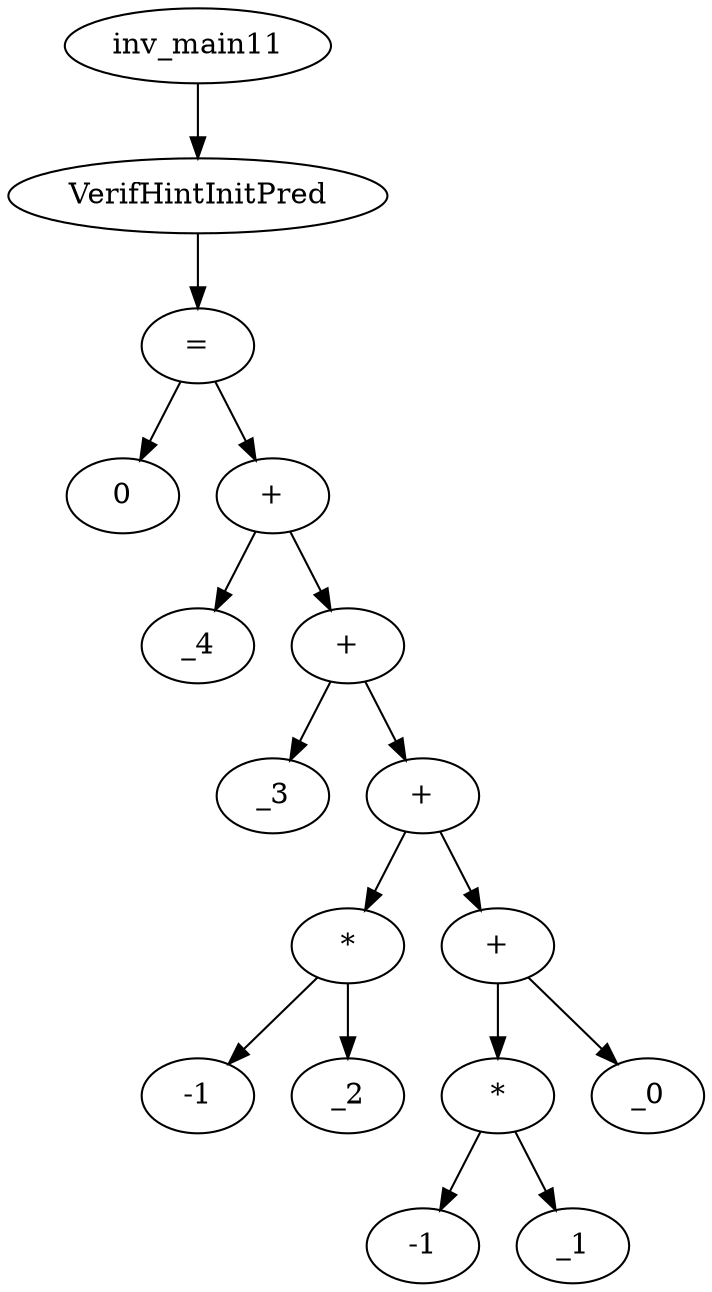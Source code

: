 digraph dag {
0 [label="inv_main11"];
1 [label="VerifHintInitPred"];
2 [label="="];
3 [label="0"];
4 [label="+"];
5 [label="_4"];
6 [label="+"];
7 [label="_3"];
8 [label="+"];
9 [label="*"];
10 [label="-1"];
11 [label="_2"];
12 [label="+"];
13 [label="*"];
14 [label="-1"];
15 [label="_1"];
16 [label="_0"];
0->1
1->2
2->4
2 -> 3
4->6
4 -> 5
6->8
6 -> 7
8->9
8 -> 12
9->11
9 -> 10
12->13
12 -> 16
13->15
13 -> 14
}
